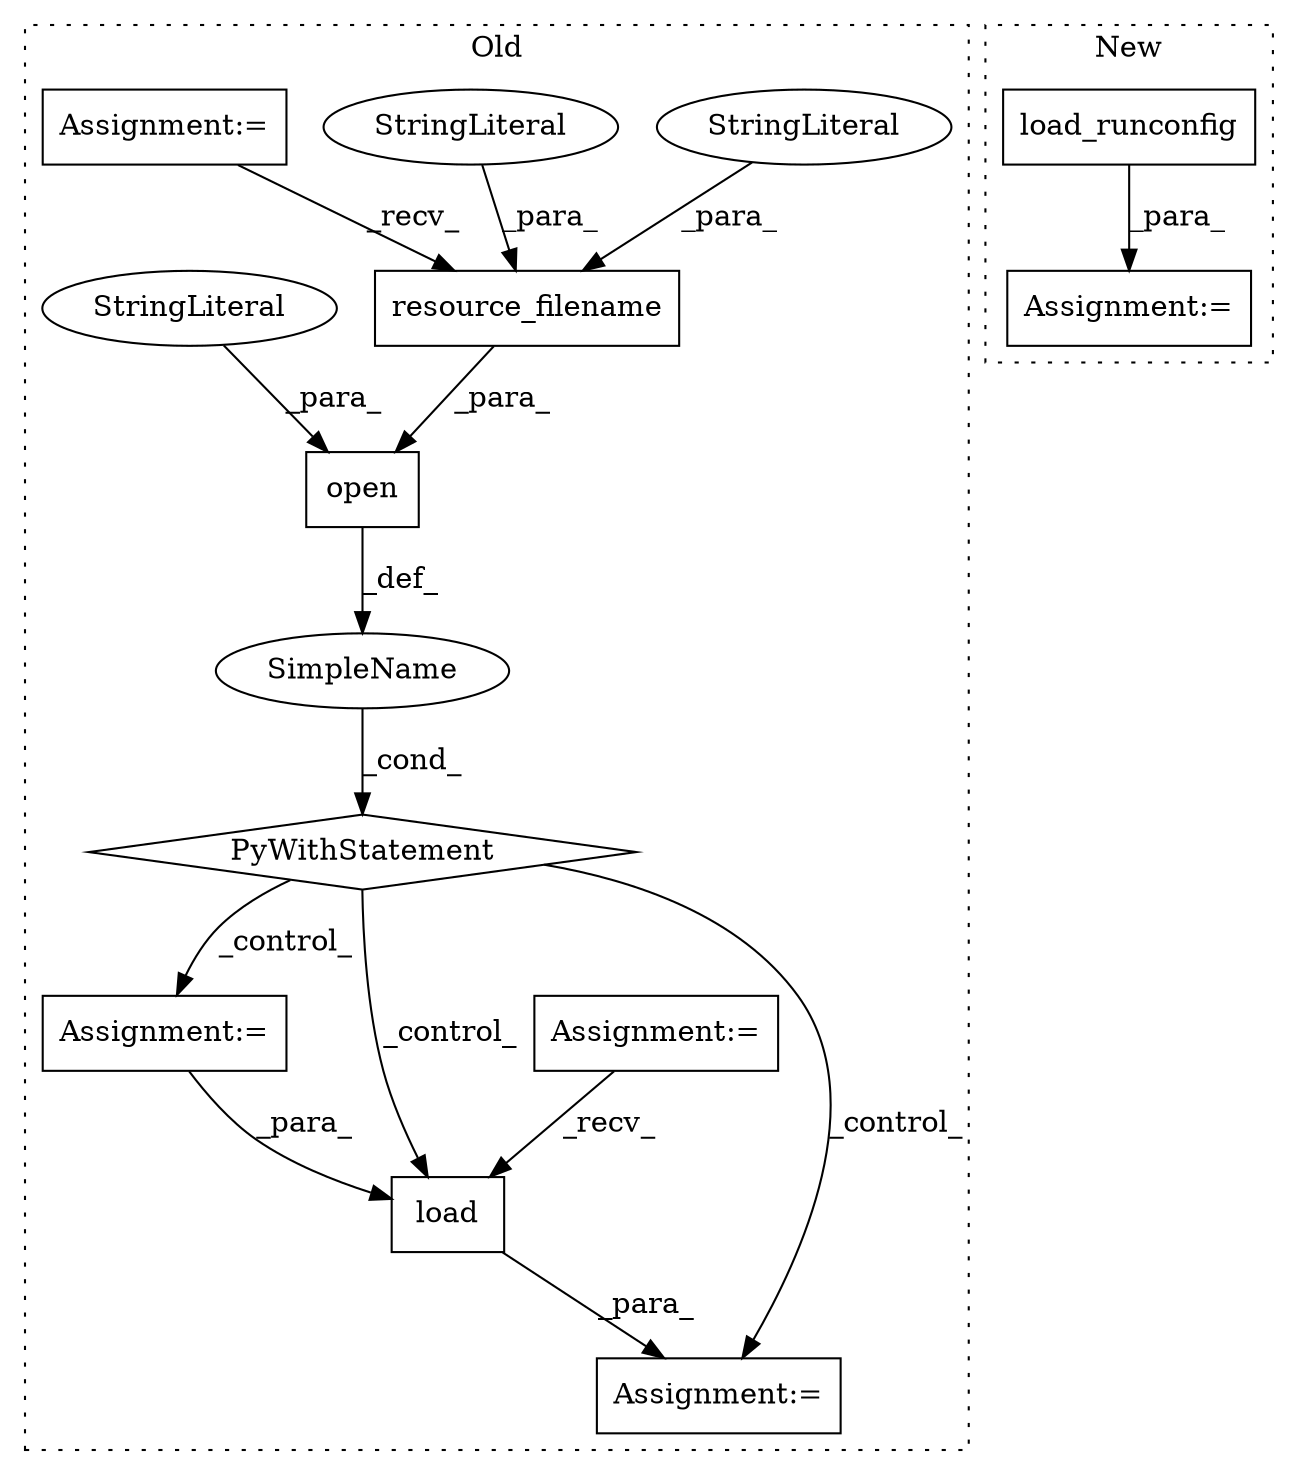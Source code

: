 digraph G {
subgraph cluster0 {
1 [label="PyWithStatement" a="104" s="1803,1881" l="10,2" shape="diamond"];
3 [label="SimpleName" a="42" s="" l="" shape="ellipse"];
4 [label="load" a="32" s="1936,1947" l="5,1" shape="box"];
5 [label="resource_filename" a="32" s="1832,1875" l="18,1" shape="box"];
6 [label="Assignment:=" a="7" s="1898" l="6" shape="box"];
7 [label="Assignment:=" a="7" s="1521" l="4" shape="box"];
8 [label="StringLiteral" a="45" s="1850" l="8" shape="ellipse"];
10 [label="StringLiteral" a="45" s="1859" l="16" shape="ellipse"];
11 [label="Assignment:=" a="7" s="1424" l="13" shape="box"];
12 [label="Assignment:=" a="7" s="1930" l="1" shape="box"];
13 [label="open" a="32" s="1813,1880" l="5,1" shape="box"];
14 [label="StringLiteral" a="45" s="1877" l="3" shape="ellipse"];
label = "Old";
style="dotted";
}
subgraph cluster1 {
2 [label="load_runconfig" a="32" s="1766" l="16" shape="box"];
9 [label="Assignment:=" a="7" s="1765" l="1" shape="box"];
label = "New";
style="dotted";
}
1 -> 6 [label="_control_"];
1 -> 4 [label="_control_"];
1 -> 12 [label="_control_"];
2 -> 9 [label="_para_"];
3 -> 1 [label="_cond_"];
4 -> 12 [label="_para_"];
5 -> 13 [label="_para_"];
6 -> 4 [label="_para_"];
7 -> 4 [label="_recv_"];
8 -> 5 [label="_para_"];
10 -> 5 [label="_para_"];
11 -> 5 [label="_recv_"];
13 -> 3 [label="_def_"];
14 -> 13 [label="_para_"];
}